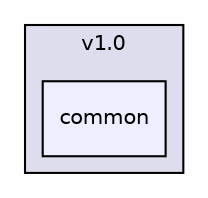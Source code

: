 digraph "libraries/GCS_MAVLink/include/mavlink/v1.0/common" {
  compound=true
  node [ fontsize="10", fontname="Helvetica"];
  edge [ labelfontsize="10", labelfontname="Helvetica"];
  subgraph clusterdir_17d12eb889f55df7397b9a7dd6bb5e24 {
    graph [ bgcolor="#ddddee", pencolor="black", label="v1.0" fontname="Helvetica", fontsize="10", URL="dir_17d12eb889f55df7397b9a7dd6bb5e24.html"]
  dir_4c6633e0f0b8753e4add589a428fa8e1 [shape=box, label="common", style="filled", fillcolor="#eeeeff", pencolor="black", URL="dir_4c6633e0f0b8753e4add589a428fa8e1.html"];
  }
}
